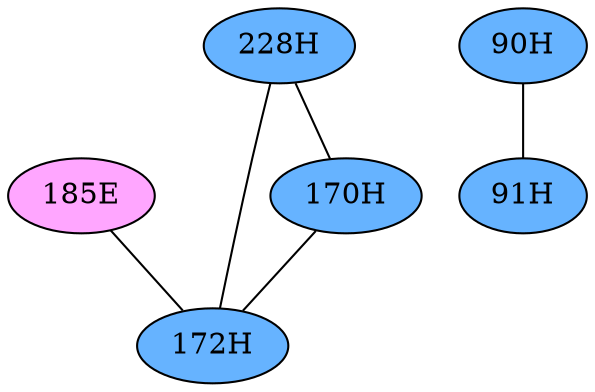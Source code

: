 // The Round Table
graph {
	"185E" [fillcolor="#FFA6FF" style=radial]
	"172H" [fillcolor="#66B3FF" style=radial]
	"185E" -- "172H" [penwidth=1]
	"228H" [fillcolor="#66B3FF" style=radial]
	"170H" [fillcolor="#66B3FF" style=radial]
	"228H" -- "170H" [penwidth=1]
	"228H" [fillcolor="#66B3FF" style=radial]
	"172H" [fillcolor="#66B3FF" style=radial]
	"228H" -- "172H" [penwidth=1]
	"170H" [fillcolor="#66B3FF" style=radial]
	"172H" [fillcolor="#66B3FF" style=radial]
	"170H" -- "172H" [penwidth=1]
	"90H" [fillcolor="#66B3FF" style=radial]
	"91H" [fillcolor="#66B3FF" style=radial]
	"90H" -- "91H" [penwidth=1]
}
